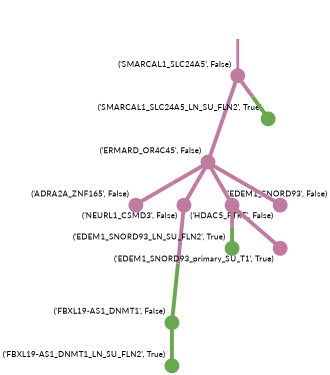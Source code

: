 strict digraph  {
graph[splines=false]; nodesep=0.7; rankdir=TB; ranksep=0.6; forcelabels=true; dpi=600; size=2.5;
0 [color="#c27ba0ff", fillcolor="#c27ba0ff", fixedsize=true, fontname=Lato, fontsize="12pt", height="0.25", label="", penwidth=3, shape=circle, style=filled, xlabel="('SMARCAL1_SLC24A5', False)"];
2 [color="#c27ba0ff", fillcolor="#c27ba0ff", fixedsize=true, fontname=Lato, fontsize="12pt", height="0.25", label="", penwidth=3, shape=circle, style=filled, xlabel="('ERMARD_OR4C45', False)"];
7 [color="#6aa84fff", fillcolor="#6aa84fff", fixedsize=true, fontname=Lato, fontsize="12pt", height="0.25", label="", penwidth=3, shape=circle, style=filled, xlabel="('SMARCAL1_SLC24A5_LN_SU_FLN2', True)"];
1 [color="#6aa84fff", fillcolor="#6aa84fff", fixedsize=true, fontname=Lato, fontsize="12pt", height="0.25", label="", penwidth=3, shape=circle, style=filled, xlabel="('FBXL19-AS1_DNMT1', False)"];
8 [color="#6aa84fff", fillcolor="#6aa84fff", fixedsize=true, fontname=Lato, fontsize="12pt", height="0.25", label="", penwidth=3, shape=circle, style=filled, xlabel="('FBXL19-AS1_DNMT1_LN_SU_FLN2', True)"];
3 [color="#c27ba0ff", fillcolor="#c27ba0ff", fixedsize=true, fontname=Lato, fontsize="12pt", height="0.25", label="", penwidth=3, shape=circle, style=filled, xlabel="('ADRA2A_ZNF165', False)"];
4 [color="#c27ba0ff", fillcolor="#c27ba0ff", fixedsize=true, fontname=Lato, fontsize="12pt", height="0.25", label="", penwidth=3, shape=circle, style=filled, xlabel="('NEURL1_CSMD3', False)"];
5 [color="#c27ba0ff", fillcolor="#c27ba0ff", fixedsize=true, fontname=Lato, fontsize="12pt", height="0.25", label="", penwidth=3, shape=circle, style=filled, xlabel="('EDEM1_SNORD93', False)"];
6 [color="#c27ba0ff", fillcolor="#c27ba0ff", fixedsize=true, fontname=Lato, fontsize="12pt", height="0.25", label="", penwidth=3, shape=circle, style=filled, xlabel="('HDAC5_PTRF', False)"];
9 [color="#6aa84fff", fillcolor="#6aa84fff", fixedsize=true, fontname=Lato, fontsize="12pt", height="0.25", label="", penwidth=3, shape=circle, style=filled, xlabel="('EDEM1_SNORD93_LN_SU_FLN2', True)"];
10 [color="#c27ba0ff", fillcolor="#c27ba0ff", fixedsize=true, fontname=Lato, fontsize="12pt", height="0.25", label="", penwidth=3, shape=circle, style=filled, xlabel="('EDEM1_SNORD93_primary_SU_T1', True)"];
normal [label="", penwidth=3, style=invis, xlabel="('SMARCAL1_SLC24A5', False)"];
0 -> 2  [arrowsize=0, color="#c27ba0ff;0.5:#c27ba0ff", minlen="2.7685952186584473", penwidth="5.5", style=solid];
0 -> 7  [arrowsize=0, color="#c27ba0ff;0.5:#6aa84fff", minlen="1.0413223505020142", penwidth="5.5", style=solid];
2 -> 3  [arrowsize=0, color="#c27ba0ff;0.5:#c27ba0ff", minlen="1.1818182468414307", penwidth="5.5", style=solid];
2 -> 4  [arrowsize=0, color="#c27ba0ff;0.5:#c27ba0ff", minlen="1.1487603187561035", penwidth="5.5", style=solid];
2 -> 5  [arrowsize=0, color="#c27ba0ff;0.5:#c27ba0ff", minlen="1.0826445817947388", penwidth="5.5", style=solid];
2 -> 6  [arrowsize=0, color="#c27ba0ff;0.5:#c27ba0ff", minlen="1.0826445817947388", penwidth="5.5", style=solid];
1 -> 8  [arrowsize=0, color="#6aa84fff;0.5:#6aa84fff", minlen="1.0413223505020142", penwidth="5.5", style=solid];
4 -> 1  [arrowsize=0, color="#c27ba0ff;0.5:#6aa84fff", minlen="3.0", penwidth="5.5", style=solid];
5 -> 9  [arrowsize=0, color="#c27ba0ff;0.5:#6aa84fff", minlen="1.0413223505020142", penwidth="5.5", style=solid];
5 -> 10  [arrowsize=0, color="#c27ba0ff;0.5:#c27ba0ff", minlen="1.0413223505020142", penwidth="5.5", style=solid];
normal -> 0  [arrowsize=0, color="#c27ba0ff", label="", penwidth=4, style=solid];
}
